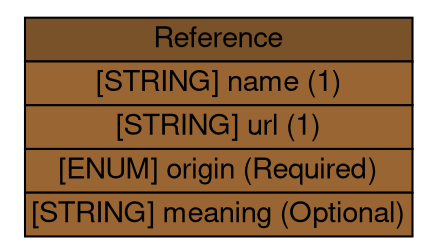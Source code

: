 digraph Reference {
	graph [bb="0,0,201,113",
		rankdir=LR
	];
	node [label="\N"];
	Reference	 [height=1.5694,
		label=<<table BORDER="0" CELLBORDER="1" CELLSPACING="0"> <tr> <td BGCOLOR="#7a5229" HREF="/idmef_parser/IDMEFv2/Reference.html" TITLE="The Reference class provides the &quot;name&quot; of an alert, or other information allowing the manager to determine what it is. "><FONT FACE="Nimbus Sans L">Reference</FONT></td> </tr>" %<tr><td BGCOLOR="#996633"  HREF="/idmef_parser/IDMEFv2/Reference.html" TITLE="The name of the alert, from one of the origins listed below."><FONT FACE="Nimbus Sans L">[STRING] name (1)</FONT></td></tr>%<tr><td BGCOLOR="#996633"  HREF="/idmef_parser/IDMEFv2/Reference.html" TITLE="A URL at which the manager (or the human operator of the manager) can find additional information about the alert.  The document pointed to by the URL may include an in-depth description of the attack, appropriate countermeasures, or other information deemed relevant by the vendor."><FONT FACE="Nimbus Sans L">[STRING] url (1)</FONT></td></tr>%<tr><td BGCOLOR="#996633"  HREF="/idmef_parser/IDMEFv2/Reference.html" TITLE="The source from which the name of the alert originates. The permitted values for this attribute are shown below.  The default value is &quot;unknown&quot;.  (See also Section 10.)"><FONT FACE="Nimbus Sans L">[ENUM] origin (Required)</FONT></td></tr>%<tr><td BGCOLOR="#996633"  HREF="/idmef_parser/IDMEFv2/Reference.html" TITLE="The meaning of the reference, as understood by the alert provider.  This field is only valid if the value of the &lt;origin&gt; attribute is set to &quot;vendor-specific&quot; or &quot;user-specific&quot;."><FONT FACE="Nimbus Sans L">[STRING] meaning (Optional)</FONT></td></tr>%</table>>,
		pos="100.5,56.5",
		shape=plaintext,
		width=2.7917];
}
